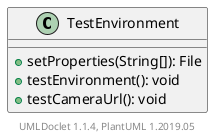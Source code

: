 @startuml

    class TestEnvironment [[TestEnvironment.html]] {
        +setProperties(String[]): File
        +testEnvironment(): void
        +testCameraUrl(): void
    }


    center footer UMLDoclet 1.1.4, PlantUML 1.2019.05
@enduml

